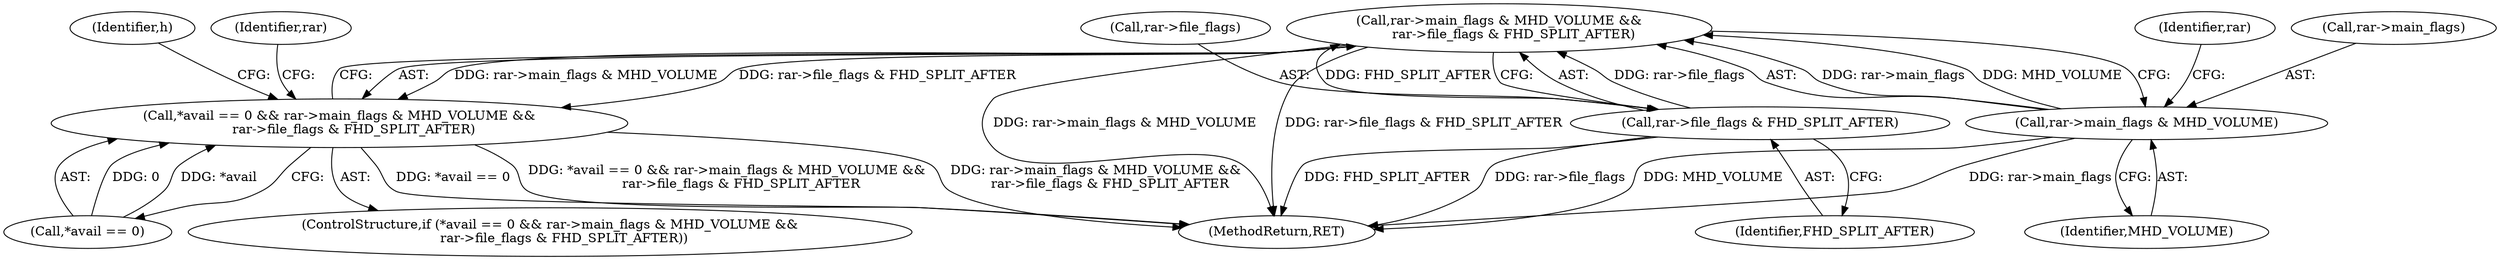 digraph "0_libarchive_bfcfe6f04ed20db2504db8a254d1f40a1d84eb28@API" {
"1000180" [label="(Call,rar->main_flags & MHD_VOLUME &&\n       rar->file_flags & FHD_SPLIT_AFTER)"];
"1000181" [label="(Call,rar->main_flags & MHD_VOLUME)"];
"1000186" [label="(Call,rar->file_flags & FHD_SPLIT_AFTER)"];
"1000175" [label="(Call,*avail == 0 && rar->main_flags & MHD_VOLUME &&\n       rar->file_flags & FHD_SPLIT_AFTER)"];
"1000180" [label="(Call,rar->main_flags & MHD_VOLUME &&\n       rar->file_flags & FHD_SPLIT_AFTER)"];
"1000182" [label="(Call,rar->main_flags)"];
"1000174" [label="(ControlStructure,if (*avail == 0 && rar->main_flags & MHD_VOLUME &&\n       rar->file_flags & FHD_SPLIT_AFTER))"];
"1000190" [label="(Identifier,FHD_SPLIT_AFTER)"];
"1000186" [label="(Call,rar->file_flags & FHD_SPLIT_AFTER)"];
"1000238" [label="(Identifier,h)"];
"1000185" [label="(Identifier,MHD_VOLUME)"];
"1000175" [label="(Call,*avail == 0 && rar->main_flags & MHD_VOLUME &&\n       rar->file_flags & FHD_SPLIT_AFTER)"];
"1000194" [label="(Identifier,rar)"];
"1000176" [label="(Call,*avail == 0)"];
"1000181" [label="(Call,rar->main_flags & MHD_VOLUME)"];
"1000239" [label="(MethodReturn,RET)"];
"1000188" [label="(Identifier,rar)"];
"1000187" [label="(Call,rar->file_flags)"];
"1000180" -> "1000175"  [label="AST: "];
"1000180" -> "1000181"  [label="CFG: "];
"1000180" -> "1000186"  [label="CFG: "];
"1000181" -> "1000180"  [label="AST: "];
"1000186" -> "1000180"  [label="AST: "];
"1000175" -> "1000180"  [label="CFG: "];
"1000180" -> "1000239"  [label="DDG: rar->main_flags & MHD_VOLUME"];
"1000180" -> "1000239"  [label="DDG: rar->file_flags & FHD_SPLIT_AFTER"];
"1000180" -> "1000175"  [label="DDG: rar->main_flags & MHD_VOLUME"];
"1000180" -> "1000175"  [label="DDG: rar->file_flags & FHD_SPLIT_AFTER"];
"1000181" -> "1000180"  [label="DDG: rar->main_flags"];
"1000181" -> "1000180"  [label="DDG: MHD_VOLUME"];
"1000186" -> "1000180"  [label="DDG: rar->file_flags"];
"1000186" -> "1000180"  [label="DDG: FHD_SPLIT_AFTER"];
"1000181" -> "1000185"  [label="CFG: "];
"1000182" -> "1000181"  [label="AST: "];
"1000185" -> "1000181"  [label="AST: "];
"1000188" -> "1000181"  [label="CFG: "];
"1000181" -> "1000239"  [label="DDG: MHD_VOLUME"];
"1000181" -> "1000239"  [label="DDG: rar->main_flags"];
"1000186" -> "1000190"  [label="CFG: "];
"1000187" -> "1000186"  [label="AST: "];
"1000190" -> "1000186"  [label="AST: "];
"1000186" -> "1000239"  [label="DDG: rar->file_flags"];
"1000186" -> "1000239"  [label="DDG: FHD_SPLIT_AFTER"];
"1000175" -> "1000174"  [label="AST: "];
"1000175" -> "1000176"  [label="CFG: "];
"1000176" -> "1000175"  [label="AST: "];
"1000194" -> "1000175"  [label="CFG: "];
"1000238" -> "1000175"  [label="CFG: "];
"1000175" -> "1000239"  [label="DDG: rar->main_flags & MHD_VOLUME &&\n       rar->file_flags & FHD_SPLIT_AFTER"];
"1000175" -> "1000239"  [label="DDG: *avail == 0"];
"1000175" -> "1000239"  [label="DDG: *avail == 0 && rar->main_flags & MHD_VOLUME &&\n       rar->file_flags & FHD_SPLIT_AFTER"];
"1000176" -> "1000175"  [label="DDG: *avail"];
"1000176" -> "1000175"  [label="DDG: 0"];
}
